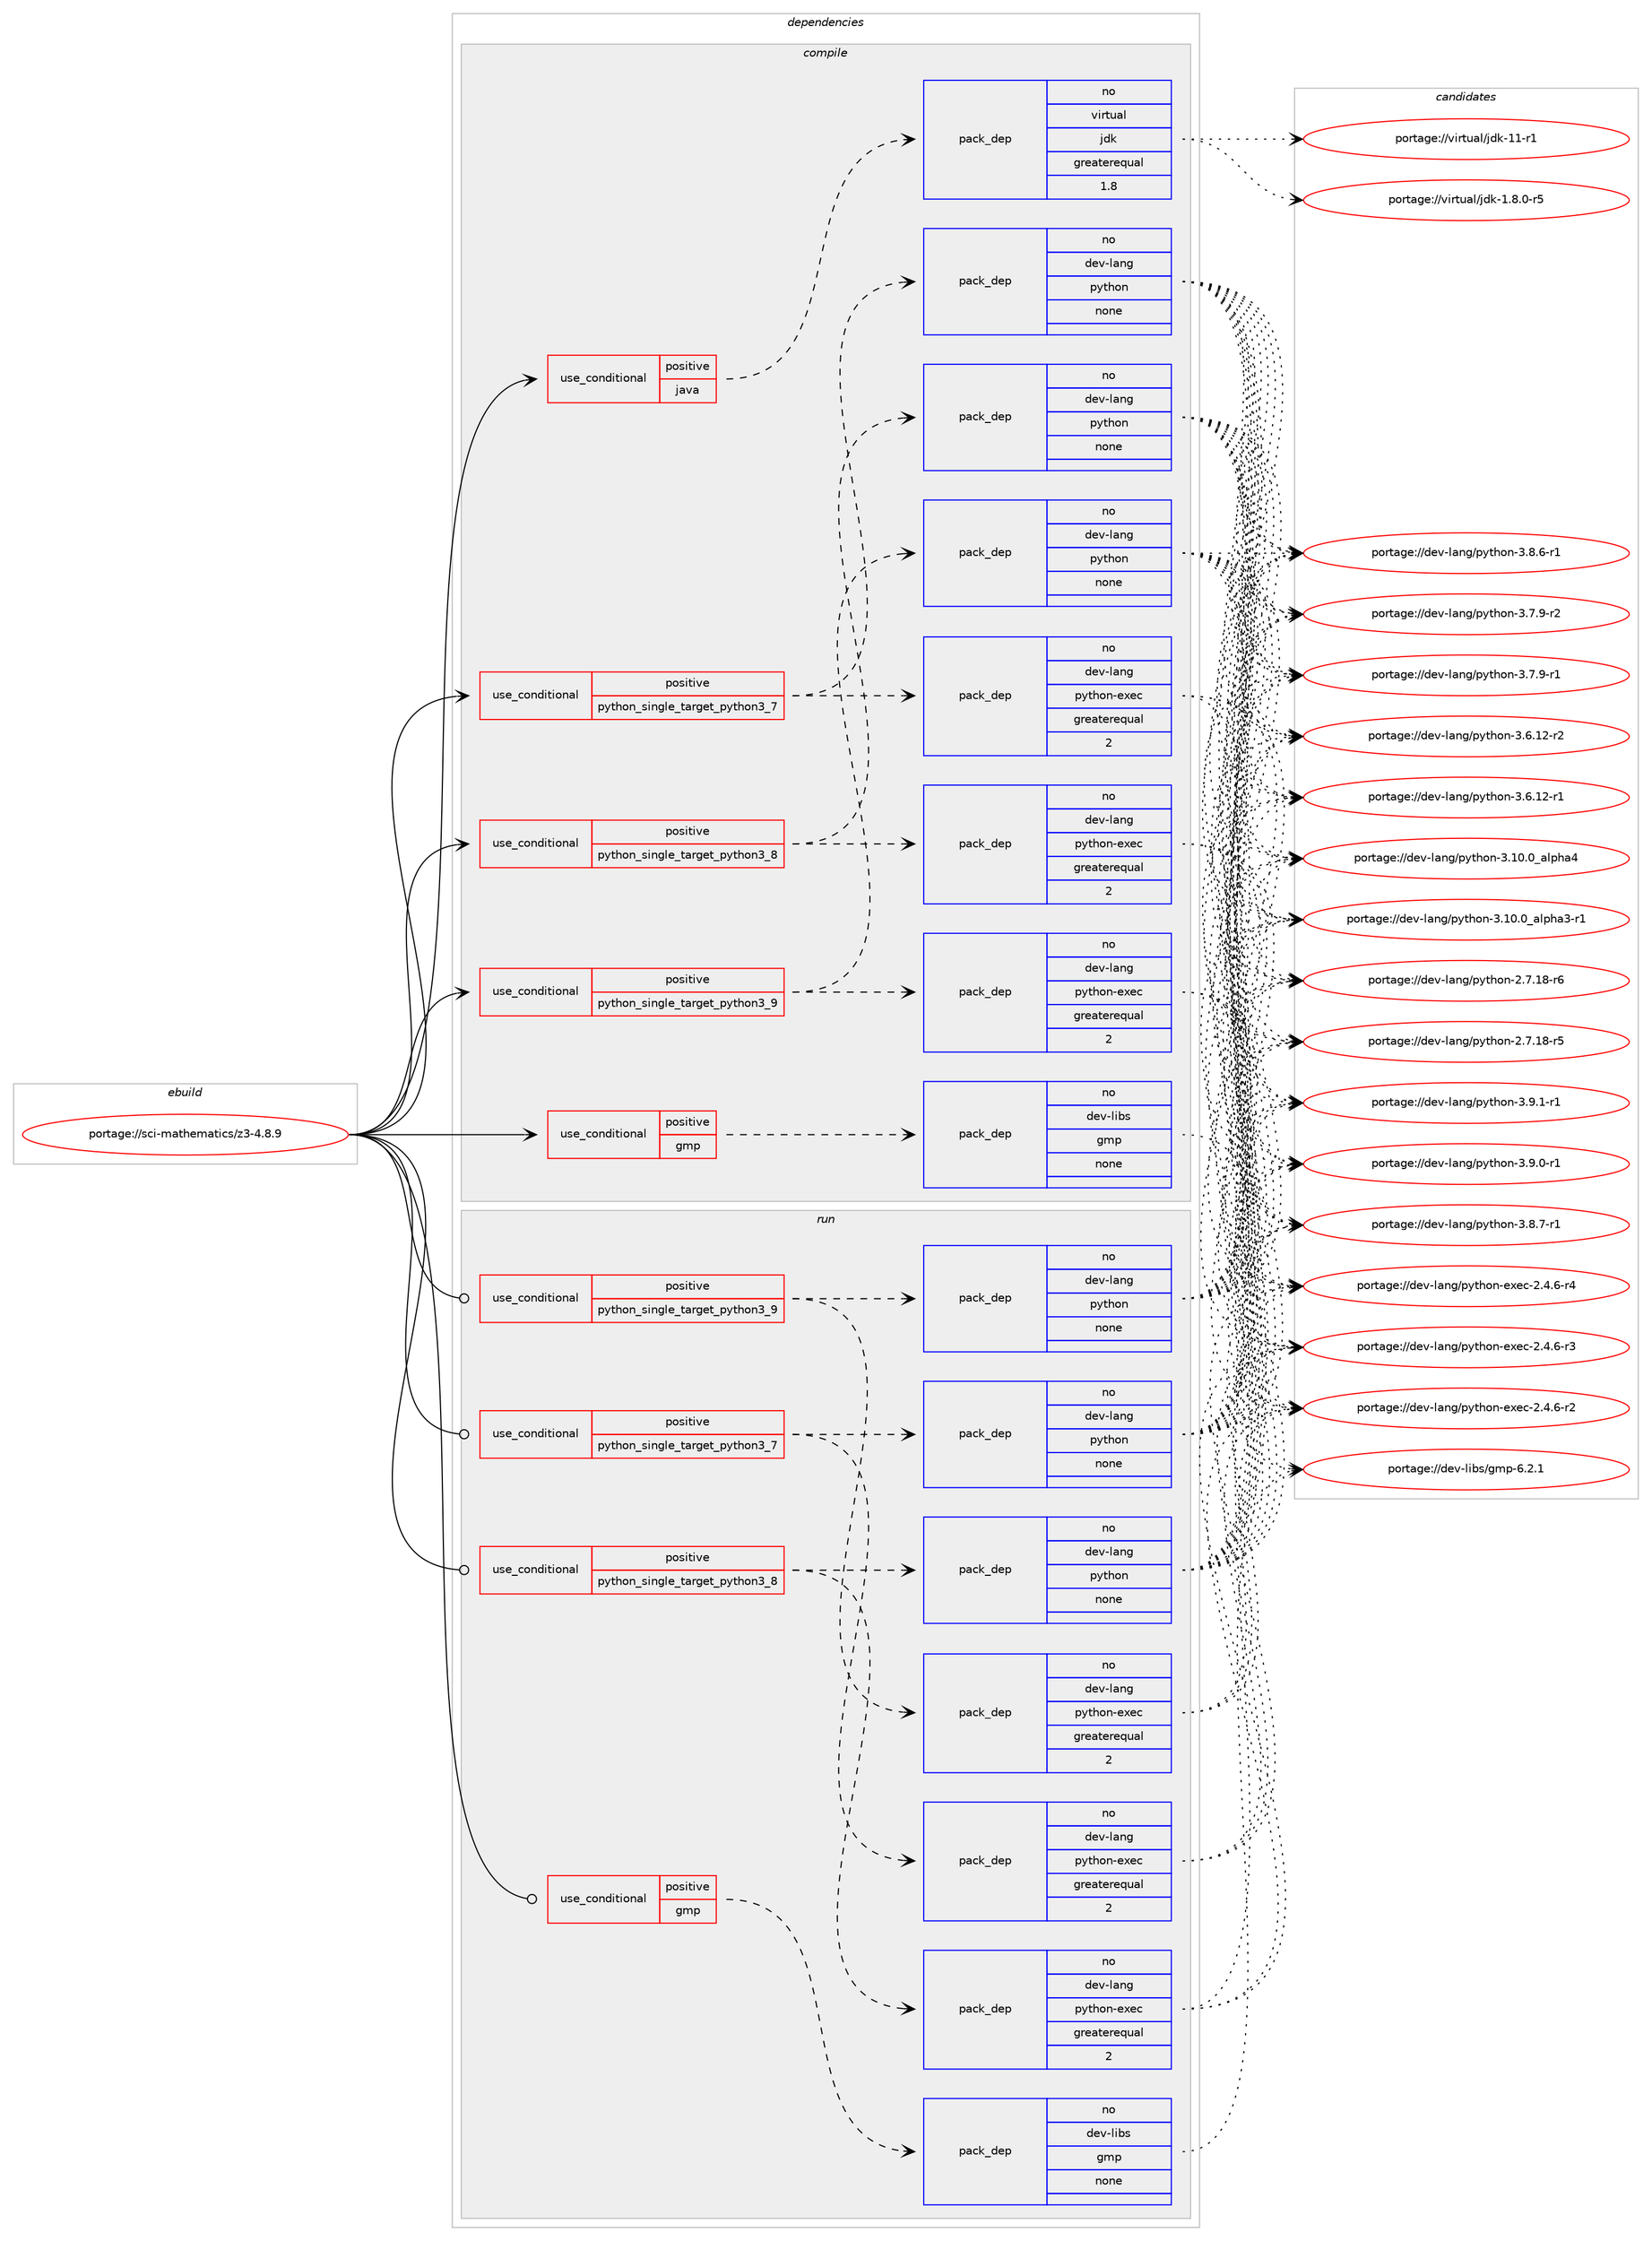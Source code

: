 digraph prolog {

# *************
# Graph options
# *************

newrank=true;
concentrate=true;
compound=true;
graph [rankdir=LR,fontname=Helvetica,fontsize=10,ranksep=1.5];#, ranksep=2.5, nodesep=0.2];
edge  [arrowhead=vee];
node  [fontname=Helvetica,fontsize=10];

# **********
# The ebuild
# **********

subgraph cluster_leftcol {
color=gray;
rank=same;
label=<<i>ebuild</i>>;
id [label="portage://sci-mathematics/z3-4.8.9", color=red, width=4, href="../sci-mathematics/z3-4.8.9.svg"];
}

# ****************
# The dependencies
# ****************

subgraph cluster_midcol {
color=gray;
label=<<i>dependencies</i>>;
subgraph cluster_compile {
fillcolor="#eeeeee";
style=filled;
label=<<i>compile</i>>;
subgraph cond4778 {
dependency15636 [label=<<TABLE BORDER="0" CELLBORDER="1" CELLSPACING="0" CELLPADDING="4"><TR><TD ROWSPAN="3" CELLPADDING="10">use_conditional</TD></TR><TR><TD>positive</TD></TR><TR><TD>gmp</TD></TR></TABLE>>, shape=none, color=red];
subgraph pack10731 {
dependency15637 [label=<<TABLE BORDER="0" CELLBORDER="1" CELLSPACING="0" CELLPADDING="4" WIDTH="220"><TR><TD ROWSPAN="6" CELLPADDING="30">pack_dep</TD></TR><TR><TD WIDTH="110">no</TD></TR><TR><TD>dev-libs</TD></TR><TR><TD>gmp</TD></TR><TR><TD>none</TD></TR><TR><TD></TD></TR></TABLE>>, shape=none, color=blue];
}
dependency15636:e -> dependency15637:w [weight=20,style="dashed",arrowhead="vee"];
}
id:e -> dependency15636:w [weight=20,style="solid",arrowhead="vee"];
subgraph cond4779 {
dependency15638 [label=<<TABLE BORDER="0" CELLBORDER="1" CELLSPACING="0" CELLPADDING="4"><TR><TD ROWSPAN="3" CELLPADDING="10">use_conditional</TD></TR><TR><TD>positive</TD></TR><TR><TD>java</TD></TR></TABLE>>, shape=none, color=red];
subgraph pack10732 {
dependency15639 [label=<<TABLE BORDER="0" CELLBORDER="1" CELLSPACING="0" CELLPADDING="4" WIDTH="220"><TR><TD ROWSPAN="6" CELLPADDING="30">pack_dep</TD></TR><TR><TD WIDTH="110">no</TD></TR><TR><TD>virtual</TD></TR><TR><TD>jdk</TD></TR><TR><TD>greaterequal</TD></TR><TR><TD>1.8</TD></TR></TABLE>>, shape=none, color=blue];
}
dependency15638:e -> dependency15639:w [weight=20,style="dashed",arrowhead="vee"];
}
id:e -> dependency15638:w [weight=20,style="solid",arrowhead="vee"];
subgraph cond4780 {
dependency15640 [label=<<TABLE BORDER="0" CELLBORDER="1" CELLSPACING="0" CELLPADDING="4"><TR><TD ROWSPAN="3" CELLPADDING="10">use_conditional</TD></TR><TR><TD>positive</TD></TR><TR><TD>python_single_target_python3_7</TD></TR></TABLE>>, shape=none, color=red];
subgraph pack10733 {
dependency15641 [label=<<TABLE BORDER="0" CELLBORDER="1" CELLSPACING="0" CELLPADDING="4" WIDTH="220"><TR><TD ROWSPAN="6" CELLPADDING="30">pack_dep</TD></TR><TR><TD WIDTH="110">no</TD></TR><TR><TD>dev-lang</TD></TR><TR><TD>python</TD></TR><TR><TD>none</TD></TR><TR><TD></TD></TR></TABLE>>, shape=none, color=blue];
}
dependency15640:e -> dependency15641:w [weight=20,style="dashed",arrowhead="vee"];
subgraph pack10734 {
dependency15642 [label=<<TABLE BORDER="0" CELLBORDER="1" CELLSPACING="0" CELLPADDING="4" WIDTH="220"><TR><TD ROWSPAN="6" CELLPADDING="30">pack_dep</TD></TR><TR><TD WIDTH="110">no</TD></TR><TR><TD>dev-lang</TD></TR><TR><TD>python-exec</TD></TR><TR><TD>greaterequal</TD></TR><TR><TD>2</TD></TR></TABLE>>, shape=none, color=blue];
}
dependency15640:e -> dependency15642:w [weight=20,style="dashed",arrowhead="vee"];
}
id:e -> dependency15640:w [weight=20,style="solid",arrowhead="vee"];
subgraph cond4781 {
dependency15643 [label=<<TABLE BORDER="0" CELLBORDER="1" CELLSPACING="0" CELLPADDING="4"><TR><TD ROWSPAN="3" CELLPADDING="10">use_conditional</TD></TR><TR><TD>positive</TD></TR><TR><TD>python_single_target_python3_8</TD></TR></TABLE>>, shape=none, color=red];
subgraph pack10735 {
dependency15644 [label=<<TABLE BORDER="0" CELLBORDER="1" CELLSPACING="0" CELLPADDING="4" WIDTH="220"><TR><TD ROWSPAN="6" CELLPADDING="30">pack_dep</TD></TR><TR><TD WIDTH="110">no</TD></TR><TR><TD>dev-lang</TD></TR><TR><TD>python</TD></TR><TR><TD>none</TD></TR><TR><TD></TD></TR></TABLE>>, shape=none, color=blue];
}
dependency15643:e -> dependency15644:w [weight=20,style="dashed",arrowhead="vee"];
subgraph pack10736 {
dependency15645 [label=<<TABLE BORDER="0" CELLBORDER="1" CELLSPACING="0" CELLPADDING="4" WIDTH="220"><TR><TD ROWSPAN="6" CELLPADDING="30">pack_dep</TD></TR><TR><TD WIDTH="110">no</TD></TR><TR><TD>dev-lang</TD></TR><TR><TD>python-exec</TD></TR><TR><TD>greaterequal</TD></TR><TR><TD>2</TD></TR></TABLE>>, shape=none, color=blue];
}
dependency15643:e -> dependency15645:w [weight=20,style="dashed",arrowhead="vee"];
}
id:e -> dependency15643:w [weight=20,style="solid",arrowhead="vee"];
subgraph cond4782 {
dependency15646 [label=<<TABLE BORDER="0" CELLBORDER="1" CELLSPACING="0" CELLPADDING="4"><TR><TD ROWSPAN="3" CELLPADDING="10">use_conditional</TD></TR><TR><TD>positive</TD></TR><TR><TD>python_single_target_python3_9</TD></TR></TABLE>>, shape=none, color=red];
subgraph pack10737 {
dependency15647 [label=<<TABLE BORDER="0" CELLBORDER="1" CELLSPACING="0" CELLPADDING="4" WIDTH="220"><TR><TD ROWSPAN="6" CELLPADDING="30">pack_dep</TD></TR><TR><TD WIDTH="110">no</TD></TR><TR><TD>dev-lang</TD></TR><TR><TD>python</TD></TR><TR><TD>none</TD></TR><TR><TD></TD></TR></TABLE>>, shape=none, color=blue];
}
dependency15646:e -> dependency15647:w [weight=20,style="dashed",arrowhead="vee"];
subgraph pack10738 {
dependency15648 [label=<<TABLE BORDER="0" CELLBORDER="1" CELLSPACING="0" CELLPADDING="4" WIDTH="220"><TR><TD ROWSPAN="6" CELLPADDING="30">pack_dep</TD></TR><TR><TD WIDTH="110">no</TD></TR><TR><TD>dev-lang</TD></TR><TR><TD>python-exec</TD></TR><TR><TD>greaterequal</TD></TR><TR><TD>2</TD></TR></TABLE>>, shape=none, color=blue];
}
dependency15646:e -> dependency15648:w [weight=20,style="dashed",arrowhead="vee"];
}
id:e -> dependency15646:w [weight=20,style="solid",arrowhead="vee"];
}
subgraph cluster_compileandrun {
fillcolor="#eeeeee";
style=filled;
label=<<i>compile and run</i>>;
}
subgraph cluster_run {
fillcolor="#eeeeee";
style=filled;
label=<<i>run</i>>;
subgraph cond4783 {
dependency15649 [label=<<TABLE BORDER="0" CELLBORDER="1" CELLSPACING="0" CELLPADDING="4"><TR><TD ROWSPAN="3" CELLPADDING="10">use_conditional</TD></TR><TR><TD>positive</TD></TR><TR><TD>gmp</TD></TR></TABLE>>, shape=none, color=red];
subgraph pack10739 {
dependency15650 [label=<<TABLE BORDER="0" CELLBORDER="1" CELLSPACING="0" CELLPADDING="4" WIDTH="220"><TR><TD ROWSPAN="6" CELLPADDING="30">pack_dep</TD></TR><TR><TD WIDTH="110">no</TD></TR><TR><TD>dev-libs</TD></TR><TR><TD>gmp</TD></TR><TR><TD>none</TD></TR><TR><TD></TD></TR></TABLE>>, shape=none, color=blue];
}
dependency15649:e -> dependency15650:w [weight=20,style="dashed",arrowhead="vee"];
}
id:e -> dependency15649:w [weight=20,style="solid",arrowhead="odot"];
subgraph cond4784 {
dependency15651 [label=<<TABLE BORDER="0" CELLBORDER="1" CELLSPACING="0" CELLPADDING="4"><TR><TD ROWSPAN="3" CELLPADDING="10">use_conditional</TD></TR><TR><TD>positive</TD></TR><TR><TD>python_single_target_python3_7</TD></TR></TABLE>>, shape=none, color=red];
subgraph pack10740 {
dependency15652 [label=<<TABLE BORDER="0" CELLBORDER="1" CELLSPACING="0" CELLPADDING="4" WIDTH="220"><TR><TD ROWSPAN="6" CELLPADDING="30">pack_dep</TD></TR><TR><TD WIDTH="110">no</TD></TR><TR><TD>dev-lang</TD></TR><TR><TD>python</TD></TR><TR><TD>none</TD></TR><TR><TD></TD></TR></TABLE>>, shape=none, color=blue];
}
dependency15651:e -> dependency15652:w [weight=20,style="dashed",arrowhead="vee"];
subgraph pack10741 {
dependency15653 [label=<<TABLE BORDER="0" CELLBORDER="1" CELLSPACING="0" CELLPADDING="4" WIDTH="220"><TR><TD ROWSPAN="6" CELLPADDING="30">pack_dep</TD></TR><TR><TD WIDTH="110">no</TD></TR><TR><TD>dev-lang</TD></TR><TR><TD>python-exec</TD></TR><TR><TD>greaterequal</TD></TR><TR><TD>2</TD></TR></TABLE>>, shape=none, color=blue];
}
dependency15651:e -> dependency15653:w [weight=20,style="dashed",arrowhead="vee"];
}
id:e -> dependency15651:w [weight=20,style="solid",arrowhead="odot"];
subgraph cond4785 {
dependency15654 [label=<<TABLE BORDER="0" CELLBORDER="1" CELLSPACING="0" CELLPADDING="4"><TR><TD ROWSPAN="3" CELLPADDING="10">use_conditional</TD></TR><TR><TD>positive</TD></TR><TR><TD>python_single_target_python3_8</TD></TR></TABLE>>, shape=none, color=red];
subgraph pack10742 {
dependency15655 [label=<<TABLE BORDER="0" CELLBORDER="1" CELLSPACING="0" CELLPADDING="4" WIDTH="220"><TR><TD ROWSPAN="6" CELLPADDING="30">pack_dep</TD></TR><TR><TD WIDTH="110">no</TD></TR><TR><TD>dev-lang</TD></TR><TR><TD>python</TD></TR><TR><TD>none</TD></TR><TR><TD></TD></TR></TABLE>>, shape=none, color=blue];
}
dependency15654:e -> dependency15655:w [weight=20,style="dashed",arrowhead="vee"];
subgraph pack10743 {
dependency15656 [label=<<TABLE BORDER="0" CELLBORDER="1" CELLSPACING="0" CELLPADDING="4" WIDTH="220"><TR><TD ROWSPAN="6" CELLPADDING="30">pack_dep</TD></TR><TR><TD WIDTH="110">no</TD></TR><TR><TD>dev-lang</TD></TR><TR><TD>python-exec</TD></TR><TR><TD>greaterequal</TD></TR><TR><TD>2</TD></TR></TABLE>>, shape=none, color=blue];
}
dependency15654:e -> dependency15656:w [weight=20,style="dashed",arrowhead="vee"];
}
id:e -> dependency15654:w [weight=20,style="solid",arrowhead="odot"];
subgraph cond4786 {
dependency15657 [label=<<TABLE BORDER="0" CELLBORDER="1" CELLSPACING="0" CELLPADDING="4"><TR><TD ROWSPAN="3" CELLPADDING="10">use_conditional</TD></TR><TR><TD>positive</TD></TR><TR><TD>python_single_target_python3_9</TD></TR></TABLE>>, shape=none, color=red];
subgraph pack10744 {
dependency15658 [label=<<TABLE BORDER="0" CELLBORDER="1" CELLSPACING="0" CELLPADDING="4" WIDTH="220"><TR><TD ROWSPAN="6" CELLPADDING="30">pack_dep</TD></TR><TR><TD WIDTH="110">no</TD></TR><TR><TD>dev-lang</TD></TR><TR><TD>python</TD></TR><TR><TD>none</TD></TR><TR><TD></TD></TR></TABLE>>, shape=none, color=blue];
}
dependency15657:e -> dependency15658:w [weight=20,style="dashed",arrowhead="vee"];
subgraph pack10745 {
dependency15659 [label=<<TABLE BORDER="0" CELLBORDER="1" CELLSPACING="0" CELLPADDING="4" WIDTH="220"><TR><TD ROWSPAN="6" CELLPADDING="30">pack_dep</TD></TR><TR><TD WIDTH="110">no</TD></TR><TR><TD>dev-lang</TD></TR><TR><TD>python-exec</TD></TR><TR><TD>greaterequal</TD></TR><TR><TD>2</TD></TR></TABLE>>, shape=none, color=blue];
}
dependency15657:e -> dependency15659:w [weight=20,style="dashed",arrowhead="vee"];
}
id:e -> dependency15657:w [weight=20,style="solid",arrowhead="odot"];
}
}

# **************
# The candidates
# **************

subgraph cluster_choices {
rank=same;
color=gray;
label=<<i>candidates</i>>;

subgraph choice10731 {
color=black;
nodesep=1;
choice100101118451081059811547103109112455446504649 [label="portage://dev-libs/gmp-6.2.1", color=red, width=4,href="../dev-libs/gmp-6.2.1.svg"];
dependency15637:e -> choice100101118451081059811547103109112455446504649:w [style=dotted,weight="100"];
}
subgraph choice10732 {
color=black;
nodesep=1;
choice11810511411611797108471061001074549494511449 [label="portage://virtual/jdk-11-r1", color=red, width=4,href="../virtual/jdk-11-r1.svg"];
choice11810511411611797108471061001074549465646484511453 [label="portage://virtual/jdk-1.8.0-r5", color=red, width=4,href="../virtual/jdk-1.8.0-r5.svg"];
dependency15639:e -> choice11810511411611797108471061001074549494511449:w [style=dotted,weight="100"];
dependency15639:e -> choice11810511411611797108471061001074549465646484511453:w [style=dotted,weight="100"];
}
subgraph choice10733 {
color=black;
nodesep=1;
choice1001011184510897110103471121211161041111104551465746494511449 [label="portage://dev-lang/python-3.9.1-r1", color=red, width=4,href="../dev-lang/python-3.9.1-r1.svg"];
choice1001011184510897110103471121211161041111104551465746484511449 [label="portage://dev-lang/python-3.9.0-r1", color=red, width=4,href="../dev-lang/python-3.9.0-r1.svg"];
choice1001011184510897110103471121211161041111104551465646554511449 [label="portage://dev-lang/python-3.8.7-r1", color=red, width=4,href="../dev-lang/python-3.8.7-r1.svg"];
choice1001011184510897110103471121211161041111104551465646544511449 [label="portage://dev-lang/python-3.8.6-r1", color=red, width=4,href="../dev-lang/python-3.8.6-r1.svg"];
choice1001011184510897110103471121211161041111104551465546574511450 [label="portage://dev-lang/python-3.7.9-r2", color=red, width=4,href="../dev-lang/python-3.7.9-r2.svg"];
choice1001011184510897110103471121211161041111104551465546574511449 [label="portage://dev-lang/python-3.7.9-r1", color=red, width=4,href="../dev-lang/python-3.7.9-r1.svg"];
choice100101118451089711010347112121116104111110455146544649504511450 [label="portage://dev-lang/python-3.6.12-r2", color=red, width=4,href="../dev-lang/python-3.6.12-r2.svg"];
choice100101118451089711010347112121116104111110455146544649504511449 [label="portage://dev-lang/python-3.6.12-r1", color=red, width=4,href="../dev-lang/python-3.6.12-r1.svg"];
choice1001011184510897110103471121211161041111104551464948464895971081121049752 [label="portage://dev-lang/python-3.10.0_alpha4", color=red, width=4,href="../dev-lang/python-3.10.0_alpha4.svg"];
choice10010111845108971101034711212111610411111045514649484648959710811210497514511449 [label="portage://dev-lang/python-3.10.0_alpha3-r1", color=red, width=4,href="../dev-lang/python-3.10.0_alpha3-r1.svg"];
choice100101118451089711010347112121116104111110455046554649564511454 [label="portage://dev-lang/python-2.7.18-r6", color=red, width=4,href="../dev-lang/python-2.7.18-r6.svg"];
choice100101118451089711010347112121116104111110455046554649564511453 [label="portage://dev-lang/python-2.7.18-r5", color=red, width=4,href="../dev-lang/python-2.7.18-r5.svg"];
dependency15641:e -> choice1001011184510897110103471121211161041111104551465746494511449:w [style=dotted,weight="100"];
dependency15641:e -> choice1001011184510897110103471121211161041111104551465746484511449:w [style=dotted,weight="100"];
dependency15641:e -> choice1001011184510897110103471121211161041111104551465646554511449:w [style=dotted,weight="100"];
dependency15641:e -> choice1001011184510897110103471121211161041111104551465646544511449:w [style=dotted,weight="100"];
dependency15641:e -> choice1001011184510897110103471121211161041111104551465546574511450:w [style=dotted,weight="100"];
dependency15641:e -> choice1001011184510897110103471121211161041111104551465546574511449:w [style=dotted,weight="100"];
dependency15641:e -> choice100101118451089711010347112121116104111110455146544649504511450:w [style=dotted,weight="100"];
dependency15641:e -> choice100101118451089711010347112121116104111110455146544649504511449:w [style=dotted,weight="100"];
dependency15641:e -> choice1001011184510897110103471121211161041111104551464948464895971081121049752:w [style=dotted,weight="100"];
dependency15641:e -> choice10010111845108971101034711212111610411111045514649484648959710811210497514511449:w [style=dotted,weight="100"];
dependency15641:e -> choice100101118451089711010347112121116104111110455046554649564511454:w [style=dotted,weight="100"];
dependency15641:e -> choice100101118451089711010347112121116104111110455046554649564511453:w [style=dotted,weight="100"];
}
subgraph choice10734 {
color=black;
nodesep=1;
choice10010111845108971101034711212111610411111045101120101994550465246544511452 [label="portage://dev-lang/python-exec-2.4.6-r4", color=red, width=4,href="../dev-lang/python-exec-2.4.6-r4.svg"];
choice10010111845108971101034711212111610411111045101120101994550465246544511451 [label="portage://dev-lang/python-exec-2.4.6-r3", color=red, width=4,href="../dev-lang/python-exec-2.4.6-r3.svg"];
choice10010111845108971101034711212111610411111045101120101994550465246544511450 [label="portage://dev-lang/python-exec-2.4.6-r2", color=red, width=4,href="../dev-lang/python-exec-2.4.6-r2.svg"];
dependency15642:e -> choice10010111845108971101034711212111610411111045101120101994550465246544511452:w [style=dotted,weight="100"];
dependency15642:e -> choice10010111845108971101034711212111610411111045101120101994550465246544511451:w [style=dotted,weight="100"];
dependency15642:e -> choice10010111845108971101034711212111610411111045101120101994550465246544511450:w [style=dotted,weight="100"];
}
subgraph choice10735 {
color=black;
nodesep=1;
choice1001011184510897110103471121211161041111104551465746494511449 [label="portage://dev-lang/python-3.9.1-r1", color=red, width=4,href="../dev-lang/python-3.9.1-r1.svg"];
choice1001011184510897110103471121211161041111104551465746484511449 [label="portage://dev-lang/python-3.9.0-r1", color=red, width=4,href="../dev-lang/python-3.9.0-r1.svg"];
choice1001011184510897110103471121211161041111104551465646554511449 [label="portage://dev-lang/python-3.8.7-r1", color=red, width=4,href="../dev-lang/python-3.8.7-r1.svg"];
choice1001011184510897110103471121211161041111104551465646544511449 [label="portage://dev-lang/python-3.8.6-r1", color=red, width=4,href="../dev-lang/python-3.8.6-r1.svg"];
choice1001011184510897110103471121211161041111104551465546574511450 [label="portage://dev-lang/python-3.7.9-r2", color=red, width=4,href="../dev-lang/python-3.7.9-r2.svg"];
choice1001011184510897110103471121211161041111104551465546574511449 [label="portage://dev-lang/python-3.7.9-r1", color=red, width=4,href="../dev-lang/python-3.7.9-r1.svg"];
choice100101118451089711010347112121116104111110455146544649504511450 [label="portage://dev-lang/python-3.6.12-r2", color=red, width=4,href="../dev-lang/python-3.6.12-r2.svg"];
choice100101118451089711010347112121116104111110455146544649504511449 [label="portage://dev-lang/python-3.6.12-r1", color=red, width=4,href="../dev-lang/python-3.6.12-r1.svg"];
choice1001011184510897110103471121211161041111104551464948464895971081121049752 [label="portage://dev-lang/python-3.10.0_alpha4", color=red, width=4,href="../dev-lang/python-3.10.0_alpha4.svg"];
choice10010111845108971101034711212111610411111045514649484648959710811210497514511449 [label="portage://dev-lang/python-3.10.0_alpha3-r1", color=red, width=4,href="../dev-lang/python-3.10.0_alpha3-r1.svg"];
choice100101118451089711010347112121116104111110455046554649564511454 [label="portage://dev-lang/python-2.7.18-r6", color=red, width=4,href="../dev-lang/python-2.7.18-r6.svg"];
choice100101118451089711010347112121116104111110455046554649564511453 [label="portage://dev-lang/python-2.7.18-r5", color=red, width=4,href="../dev-lang/python-2.7.18-r5.svg"];
dependency15644:e -> choice1001011184510897110103471121211161041111104551465746494511449:w [style=dotted,weight="100"];
dependency15644:e -> choice1001011184510897110103471121211161041111104551465746484511449:w [style=dotted,weight="100"];
dependency15644:e -> choice1001011184510897110103471121211161041111104551465646554511449:w [style=dotted,weight="100"];
dependency15644:e -> choice1001011184510897110103471121211161041111104551465646544511449:w [style=dotted,weight="100"];
dependency15644:e -> choice1001011184510897110103471121211161041111104551465546574511450:w [style=dotted,weight="100"];
dependency15644:e -> choice1001011184510897110103471121211161041111104551465546574511449:w [style=dotted,weight="100"];
dependency15644:e -> choice100101118451089711010347112121116104111110455146544649504511450:w [style=dotted,weight="100"];
dependency15644:e -> choice100101118451089711010347112121116104111110455146544649504511449:w [style=dotted,weight="100"];
dependency15644:e -> choice1001011184510897110103471121211161041111104551464948464895971081121049752:w [style=dotted,weight="100"];
dependency15644:e -> choice10010111845108971101034711212111610411111045514649484648959710811210497514511449:w [style=dotted,weight="100"];
dependency15644:e -> choice100101118451089711010347112121116104111110455046554649564511454:w [style=dotted,weight="100"];
dependency15644:e -> choice100101118451089711010347112121116104111110455046554649564511453:w [style=dotted,weight="100"];
}
subgraph choice10736 {
color=black;
nodesep=1;
choice10010111845108971101034711212111610411111045101120101994550465246544511452 [label="portage://dev-lang/python-exec-2.4.6-r4", color=red, width=4,href="../dev-lang/python-exec-2.4.6-r4.svg"];
choice10010111845108971101034711212111610411111045101120101994550465246544511451 [label="portage://dev-lang/python-exec-2.4.6-r3", color=red, width=4,href="../dev-lang/python-exec-2.4.6-r3.svg"];
choice10010111845108971101034711212111610411111045101120101994550465246544511450 [label="portage://dev-lang/python-exec-2.4.6-r2", color=red, width=4,href="../dev-lang/python-exec-2.4.6-r2.svg"];
dependency15645:e -> choice10010111845108971101034711212111610411111045101120101994550465246544511452:w [style=dotted,weight="100"];
dependency15645:e -> choice10010111845108971101034711212111610411111045101120101994550465246544511451:w [style=dotted,weight="100"];
dependency15645:e -> choice10010111845108971101034711212111610411111045101120101994550465246544511450:w [style=dotted,weight="100"];
}
subgraph choice10737 {
color=black;
nodesep=1;
choice1001011184510897110103471121211161041111104551465746494511449 [label="portage://dev-lang/python-3.9.1-r1", color=red, width=4,href="../dev-lang/python-3.9.1-r1.svg"];
choice1001011184510897110103471121211161041111104551465746484511449 [label="portage://dev-lang/python-3.9.0-r1", color=red, width=4,href="../dev-lang/python-3.9.0-r1.svg"];
choice1001011184510897110103471121211161041111104551465646554511449 [label="portage://dev-lang/python-3.8.7-r1", color=red, width=4,href="../dev-lang/python-3.8.7-r1.svg"];
choice1001011184510897110103471121211161041111104551465646544511449 [label="portage://dev-lang/python-3.8.6-r1", color=red, width=4,href="../dev-lang/python-3.8.6-r1.svg"];
choice1001011184510897110103471121211161041111104551465546574511450 [label="portage://dev-lang/python-3.7.9-r2", color=red, width=4,href="../dev-lang/python-3.7.9-r2.svg"];
choice1001011184510897110103471121211161041111104551465546574511449 [label="portage://dev-lang/python-3.7.9-r1", color=red, width=4,href="../dev-lang/python-3.7.9-r1.svg"];
choice100101118451089711010347112121116104111110455146544649504511450 [label="portage://dev-lang/python-3.6.12-r2", color=red, width=4,href="../dev-lang/python-3.6.12-r2.svg"];
choice100101118451089711010347112121116104111110455146544649504511449 [label="portage://dev-lang/python-3.6.12-r1", color=red, width=4,href="../dev-lang/python-3.6.12-r1.svg"];
choice1001011184510897110103471121211161041111104551464948464895971081121049752 [label="portage://dev-lang/python-3.10.0_alpha4", color=red, width=4,href="../dev-lang/python-3.10.0_alpha4.svg"];
choice10010111845108971101034711212111610411111045514649484648959710811210497514511449 [label="portage://dev-lang/python-3.10.0_alpha3-r1", color=red, width=4,href="../dev-lang/python-3.10.0_alpha3-r1.svg"];
choice100101118451089711010347112121116104111110455046554649564511454 [label="portage://dev-lang/python-2.7.18-r6", color=red, width=4,href="../dev-lang/python-2.7.18-r6.svg"];
choice100101118451089711010347112121116104111110455046554649564511453 [label="portage://dev-lang/python-2.7.18-r5", color=red, width=4,href="../dev-lang/python-2.7.18-r5.svg"];
dependency15647:e -> choice1001011184510897110103471121211161041111104551465746494511449:w [style=dotted,weight="100"];
dependency15647:e -> choice1001011184510897110103471121211161041111104551465746484511449:w [style=dotted,weight="100"];
dependency15647:e -> choice1001011184510897110103471121211161041111104551465646554511449:w [style=dotted,weight="100"];
dependency15647:e -> choice1001011184510897110103471121211161041111104551465646544511449:w [style=dotted,weight="100"];
dependency15647:e -> choice1001011184510897110103471121211161041111104551465546574511450:w [style=dotted,weight="100"];
dependency15647:e -> choice1001011184510897110103471121211161041111104551465546574511449:w [style=dotted,weight="100"];
dependency15647:e -> choice100101118451089711010347112121116104111110455146544649504511450:w [style=dotted,weight="100"];
dependency15647:e -> choice100101118451089711010347112121116104111110455146544649504511449:w [style=dotted,weight="100"];
dependency15647:e -> choice1001011184510897110103471121211161041111104551464948464895971081121049752:w [style=dotted,weight="100"];
dependency15647:e -> choice10010111845108971101034711212111610411111045514649484648959710811210497514511449:w [style=dotted,weight="100"];
dependency15647:e -> choice100101118451089711010347112121116104111110455046554649564511454:w [style=dotted,weight="100"];
dependency15647:e -> choice100101118451089711010347112121116104111110455046554649564511453:w [style=dotted,weight="100"];
}
subgraph choice10738 {
color=black;
nodesep=1;
choice10010111845108971101034711212111610411111045101120101994550465246544511452 [label="portage://dev-lang/python-exec-2.4.6-r4", color=red, width=4,href="../dev-lang/python-exec-2.4.6-r4.svg"];
choice10010111845108971101034711212111610411111045101120101994550465246544511451 [label="portage://dev-lang/python-exec-2.4.6-r3", color=red, width=4,href="../dev-lang/python-exec-2.4.6-r3.svg"];
choice10010111845108971101034711212111610411111045101120101994550465246544511450 [label="portage://dev-lang/python-exec-2.4.6-r2", color=red, width=4,href="../dev-lang/python-exec-2.4.6-r2.svg"];
dependency15648:e -> choice10010111845108971101034711212111610411111045101120101994550465246544511452:w [style=dotted,weight="100"];
dependency15648:e -> choice10010111845108971101034711212111610411111045101120101994550465246544511451:w [style=dotted,weight="100"];
dependency15648:e -> choice10010111845108971101034711212111610411111045101120101994550465246544511450:w [style=dotted,weight="100"];
}
subgraph choice10739 {
color=black;
nodesep=1;
choice100101118451081059811547103109112455446504649 [label="portage://dev-libs/gmp-6.2.1", color=red, width=4,href="../dev-libs/gmp-6.2.1.svg"];
dependency15650:e -> choice100101118451081059811547103109112455446504649:w [style=dotted,weight="100"];
}
subgraph choice10740 {
color=black;
nodesep=1;
choice1001011184510897110103471121211161041111104551465746494511449 [label="portage://dev-lang/python-3.9.1-r1", color=red, width=4,href="../dev-lang/python-3.9.1-r1.svg"];
choice1001011184510897110103471121211161041111104551465746484511449 [label="portage://dev-lang/python-3.9.0-r1", color=red, width=4,href="../dev-lang/python-3.9.0-r1.svg"];
choice1001011184510897110103471121211161041111104551465646554511449 [label="portage://dev-lang/python-3.8.7-r1", color=red, width=4,href="../dev-lang/python-3.8.7-r1.svg"];
choice1001011184510897110103471121211161041111104551465646544511449 [label="portage://dev-lang/python-3.8.6-r1", color=red, width=4,href="../dev-lang/python-3.8.6-r1.svg"];
choice1001011184510897110103471121211161041111104551465546574511450 [label="portage://dev-lang/python-3.7.9-r2", color=red, width=4,href="../dev-lang/python-3.7.9-r2.svg"];
choice1001011184510897110103471121211161041111104551465546574511449 [label="portage://dev-lang/python-3.7.9-r1", color=red, width=4,href="../dev-lang/python-3.7.9-r1.svg"];
choice100101118451089711010347112121116104111110455146544649504511450 [label="portage://dev-lang/python-3.6.12-r2", color=red, width=4,href="../dev-lang/python-3.6.12-r2.svg"];
choice100101118451089711010347112121116104111110455146544649504511449 [label="portage://dev-lang/python-3.6.12-r1", color=red, width=4,href="../dev-lang/python-3.6.12-r1.svg"];
choice1001011184510897110103471121211161041111104551464948464895971081121049752 [label="portage://dev-lang/python-3.10.0_alpha4", color=red, width=4,href="../dev-lang/python-3.10.0_alpha4.svg"];
choice10010111845108971101034711212111610411111045514649484648959710811210497514511449 [label="portage://dev-lang/python-3.10.0_alpha3-r1", color=red, width=4,href="../dev-lang/python-3.10.0_alpha3-r1.svg"];
choice100101118451089711010347112121116104111110455046554649564511454 [label="portage://dev-lang/python-2.7.18-r6", color=red, width=4,href="../dev-lang/python-2.7.18-r6.svg"];
choice100101118451089711010347112121116104111110455046554649564511453 [label="portage://dev-lang/python-2.7.18-r5", color=red, width=4,href="../dev-lang/python-2.7.18-r5.svg"];
dependency15652:e -> choice1001011184510897110103471121211161041111104551465746494511449:w [style=dotted,weight="100"];
dependency15652:e -> choice1001011184510897110103471121211161041111104551465746484511449:w [style=dotted,weight="100"];
dependency15652:e -> choice1001011184510897110103471121211161041111104551465646554511449:w [style=dotted,weight="100"];
dependency15652:e -> choice1001011184510897110103471121211161041111104551465646544511449:w [style=dotted,weight="100"];
dependency15652:e -> choice1001011184510897110103471121211161041111104551465546574511450:w [style=dotted,weight="100"];
dependency15652:e -> choice1001011184510897110103471121211161041111104551465546574511449:w [style=dotted,weight="100"];
dependency15652:e -> choice100101118451089711010347112121116104111110455146544649504511450:w [style=dotted,weight="100"];
dependency15652:e -> choice100101118451089711010347112121116104111110455146544649504511449:w [style=dotted,weight="100"];
dependency15652:e -> choice1001011184510897110103471121211161041111104551464948464895971081121049752:w [style=dotted,weight="100"];
dependency15652:e -> choice10010111845108971101034711212111610411111045514649484648959710811210497514511449:w [style=dotted,weight="100"];
dependency15652:e -> choice100101118451089711010347112121116104111110455046554649564511454:w [style=dotted,weight="100"];
dependency15652:e -> choice100101118451089711010347112121116104111110455046554649564511453:w [style=dotted,weight="100"];
}
subgraph choice10741 {
color=black;
nodesep=1;
choice10010111845108971101034711212111610411111045101120101994550465246544511452 [label="portage://dev-lang/python-exec-2.4.6-r4", color=red, width=4,href="../dev-lang/python-exec-2.4.6-r4.svg"];
choice10010111845108971101034711212111610411111045101120101994550465246544511451 [label="portage://dev-lang/python-exec-2.4.6-r3", color=red, width=4,href="../dev-lang/python-exec-2.4.6-r3.svg"];
choice10010111845108971101034711212111610411111045101120101994550465246544511450 [label="portage://dev-lang/python-exec-2.4.6-r2", color=red, width=4,href="../dev-lang/python-exec-2.4.6-r2.svg"];
dependency15653:e -> choice10010111845108971101034711212111610411111045101120101994550465246544511452:w [style=dotted,weight="100"];
dependency15653:e -> choice10010111845108971101034711212111610411111045101120101994550465246544511451:w [style=dotted,weight="100"];
dependency15653:e -> choice10010111845108971101034711212111610411111045101120101994550465246544511450:w [style=dotted,weight="100"];
}
subgraph choice10742 {
color=black;
nodesep=1;
choice1001011184510897110103471121211161041111104551465746494511449 [label="portage://dev-lang/python-3.9.1-r1", color=red, width=4,href="../dev-lang/python-3.9.1-r1.svg"];
choice1001011184510897110103471121211161041111104551465746484511449 [label="portage://dev-lang/python-3.9.0-r1", color=red, width=4,href="../dev-lang/python-3.9.0-r1.svg"];
choice1001011184510897110103471121211161041111104551465646554511449 [label="portage://dev-lang/python-3.8.7-r1", color=red, width=4,href="../dev-lang/python-3.8.7-r1.svg"];
choice1001011184510897110103471121211161041111104551465646544511449 [label="portage://dev-lang/python-3.8.6-r1", color=red, width=4,href="../dev-lang/python-3.8.6-r1.svg"];
choice1001011184510897110103471121211161041111104551465546574511450 [label="portage://dev-lang/python-3.7.9-r2", color=red, width=4,href="../dev-lang/python-3.7.9-r2.svg"];
choice1001011184510897110103471121211161041111104551465546574511449 [label="portage://dev-lang/python-3.7.9-r1", color=red, width=4,href="../dev-lang/python-3.7.9-r1.svg"];
choice100101118451089711010347112121116104111110455146544649504511450 [label="portage://dev-lang/python-3.6.12-r2", color=red, width=4,href="../dev-lang/python-3.6.12-r2.svg"];
choice100101118451089711010347112121116104111110455146544649504511449 [label="portage://dev-lang/python-3.6.12-r1", color=red, width=4,href="../dev-lang/python-3.6.12-r1.svg"];
choice1001011184510897110103471121211161041111104551464948464895971081121049752 [label="portage://dev-lang/python-3.10.0_alpha4", color=red, width=4,href="../dev-lang/python-3.10.0_alpha4.svg"];
choice10010111845108971101034711212111610411111045514649484648959710811210497514511449 [label="portage://dev-lang/python-3.10.0_alpha3-r1", color=red, width=4,href="../dev-lang/python-3.10.0_alpha3-r1.svg"];
choice100101118451089711010347112121116104111110455046554649564511454 [label="portage://dev-lang/python-2.7.18-r6", color=red, width=4,href="../dev-lang/python-2.7.18-r6.svg"];
choice100101118451089711010347112121116104111110455046554649564511453 [label="portage://dev-lang/python-2.7.18-r5", color=red, width=4,href="../dev-lang/python-2.7.18-r5.svg"];
dependency15655:e -> choice1001011184510897110103471121211161041111104551465746494511449:w [style=dotted,weight="100"];
dependency15655:e -> choice1001011184510897110103471121211161041111104551465746484511449:w [style=dotted,weight="100"];
dependency15655:e -> choice1001011184510897110103471121211161041111104551465646554511449:w [style=dotted,weight="100"];
dependency15655:e -> choice1001011184510897110103471121211161041111104551465646544511449:w [style=dotted,weight="100"];
dependency15655:e -> choice1001011184510897110103471121211161041111104551465546574511450:w [style=dotted,weight="100"];
dependency15655:e -> choice1001011184510897110103471121211161041111104551465546574511449:w [style=dotted,weight="100"];
dependency15655:e -> choice100101118451089711010347112121116104111110455146544649504511450:w [style=dotted,weight="100"];
dependency15655:e -> choice100101118451089711010347112121116104111110455146544649504511449:w [style=dotted,weight="100"];
dependency15655:e -> choice1001011184510897110103471121211161041111104551464948464895971081121049752:w [style=dotted,weight="100"];
dependency15655:e -> choice10010111845108971101034711212111610411111045514649484648959710811210497514511449:w [style=dotted,weight="100"];
dependency15655:e -> choice100101118451089711010347112121116104111110455046554649564511454:w [style=dotted,weight="100"];
dependency15655:e -> choice100101118451089711010347112121116104111110455046554649564511453:w [style=dotted,weight="100"];
}
subgraph choice10743 {
color=black;
nodesep=1;
choice10010111845108971101034711212111610411111045101120101994550465246544511452 [label="portage://dev-lang/python-exec-2.4.6-r4", color=red, width=4,href="../dev-lang/python-exec-2.4.6-r4.svg"];
choice10010111845108971101034711212111610411111045101120101994550465246544511451 [label="portage://dev-lang/python-exec-2.4.6-r3", color=red, width=4,href="../dev-lang/python-exec-2.4.6-r3.svg"];
choice10010111845108971101034711212111610411111045101120101994550465246544511450 [label="portage://dev-lang/python-exec-2.4.6-r2", color=red, width=4,href="../dev-lang/python-exec-2.4.6-r2.svg"];
dependency15656:e -> choice10010111845108971101034711212111610411111045101120101994550465246544511452:w [style=dotted,weight="100"];
dependency15656:e -> choice10010111845108971101034711212111610411111045101120101994550465246544511451:w [style=dotted,weight="100"];
dependency15656:e -> choice10010111845108971101034711212111610411111045101120101994550465246544511450:w [style=dotted,weight="100"];
}
subgraph choice10744 {
color=black;
nodesep=1;
choice1001011184510897110103471121211161041111104551465746494511449 [label="portage://dev-lang/python-3.9.1-r1", color=red, width=4,href="../dev-lang/python-3.9.1-r1.svg"];
choice1001011184510897110103471121211161041111104551465746484511449 [label="portage://dev-lang/python-3.9.0-r1", color=red, width=4,href="../dev-lang/python-3.9.0-r1.svg"];
choice1001011184510897110103471121211161041111104551465646554511449 [label="portage://dev-lang/python-3.8.7-r1", color=red, width=4,href="../dev-lang/python-3.8.7-r1.svg"];
choice1001011184510897110103471121211161041111104551465646544511449 [label="portage://dev-lang/python-3.8.6-r1", color=red, width=4,href="../dev-lang/python-3.8.6-r1.svg"];
choice1001011184510897110103471121211161041111104551465546574511450 [label="portage://dev-lang/python-3.7.9-r2", color=red, width=4,href="../dev-lang/python-3.7.9-r2.svg"];
choice1001011184510897110103471121211161041111104551465546574511449 [label="portage://dev-lang/python-3.7.9-r1", color=red, width=4,href="../dev-lang/python-3.7.9-r1.svg"];
choice100101118451089711010347112121116104111110455146544649504511450 [label="portage://dev-lang/python-3.6.12-r2", color=red, width=4,href="../dev-lang/python-3.6.12-r2.svg"];
choice100101118451089711010347112121116104111110455146544649504511449 [label="portage://dev-lang/python-3.6.12-r1", color=red, width=4,href="../dev-lang/python-3.6.12-r1.svg"];
choice1001011184510897110103471121211161041111104551464948464895971081121049752 [label="portage://dev-lang/python-3.10.0_alpha4", color=red, width=4,href="../dev-lang/python-3.10.0_alpha4.svg"];
choice10010111845108971101034711212111610411111045514649484648959710811210497514511449 [label="portage://dev-lang/python-3.10.0_alpha3-r1", color=red, width=4,href="../dev-lang/python-3.10.0_alpha3-r1.svg"];
choice100101118451089711010347112121116104111110455046554649564511454 [label="portage://dev-lang/python-2.7.18-r6", color=red, width=4,href="../dev-lang/python-2.7.18-r6.svg"];
choice100101118451089711010347112121116104111110455046554649564511453 [label="portage://dev-lang/python-2.7.18-r5", color=red, width=4,href="../dev-lang/python-2.7.18-r5.svg"];
dependency15658:e -> choice1001011184510897110103471121211161041111104551465746494511449:w [style=dotted,weight="100"];
dependency15658:e -> choice1001011184510897110103471121211161041111104551465746484511449:w [style=dotted,weight="100"];
dependency15658:e -> choice1001011184510897110103471121211161041111104551465646554511449:w [style=dotted,weight="100"];
dependency15658:e -> choice1001011184510897110103471121211161041111104551465646544511449:w [style=dotted,weight="100"];
dependency15658:e -> choice1001011184510897110103471121211161041111104551465546574511450:w [style=dotted,weight="100"];
dependency15658:e -> choice1001011184510897110103471121211161041111104551465546574511449:w [style=dotted,weight="100"];
dependency15658:e -> choice100101118451089711010347112121116104111110455146544649504511450:w [style=dotted,weight="100"];
dependency15658:e -> choice100101118451089711010347112121116104111110455146544649504511449:w [style=dotted,weight="100"];
dependency15658:e -> choice1001011184510897110103471121211161041111104551464948464895971081121049752:w [style=dotted,weight="100"];
dependency15658:e -> choice10010111845108971101034711212111610411111045514649484648959710811210497514511449:w [style=dotted,weight="100"];
dependency15658:e -> choice100101118451089711010347112121116104111110455046554649564511454:w [style=dotted,weight="100"];
dependency15658:e -> choice100101118451089711010347112121116104111110455046554649564511453:w [style=dotted,weight="100"];
}
subgraph choice10745 {
color=black;
nodesep=1;
choice10010111845108971101034711212111610411111045101120101994550465246544511452 [label="portage://dev-lang/python-exec-2.4.6-r4", color=red, width=4,href="../dev-lang/python-exec-2.4.6-r4.svg"];
choice10010111845108971101034711212111610411111045101120101994550465246544511451 [label="portage://dev-lang/python-exec-2.4.6-r3", color=red, width=4,href="../dev-lang/python-exec-2.4.6-r3.svg"];
choice10010111845108971101034711212111610411111045101120101994550465246544511450 [label="portage://dev-lang/python-exec-2.4.6-r2", color=red, width=4,href="../dev-lang/python-exec-2.4.6-r2.svg"];
dependency15659:e -> choice10010111845108971101034711212111610411111045101120101994550465246544511452:w [style=dotted,weight="100"];
dependency15659:e -> choice10010111845108971101034711212111610411111045101120101994550465246544511451:w [style=dotted,weight="100"];
dependency15659:e -> choice10010111845108971101034711212111610411111045101120101994550465246544511450:w [style=dotted,weight="100"];
}
}

}

